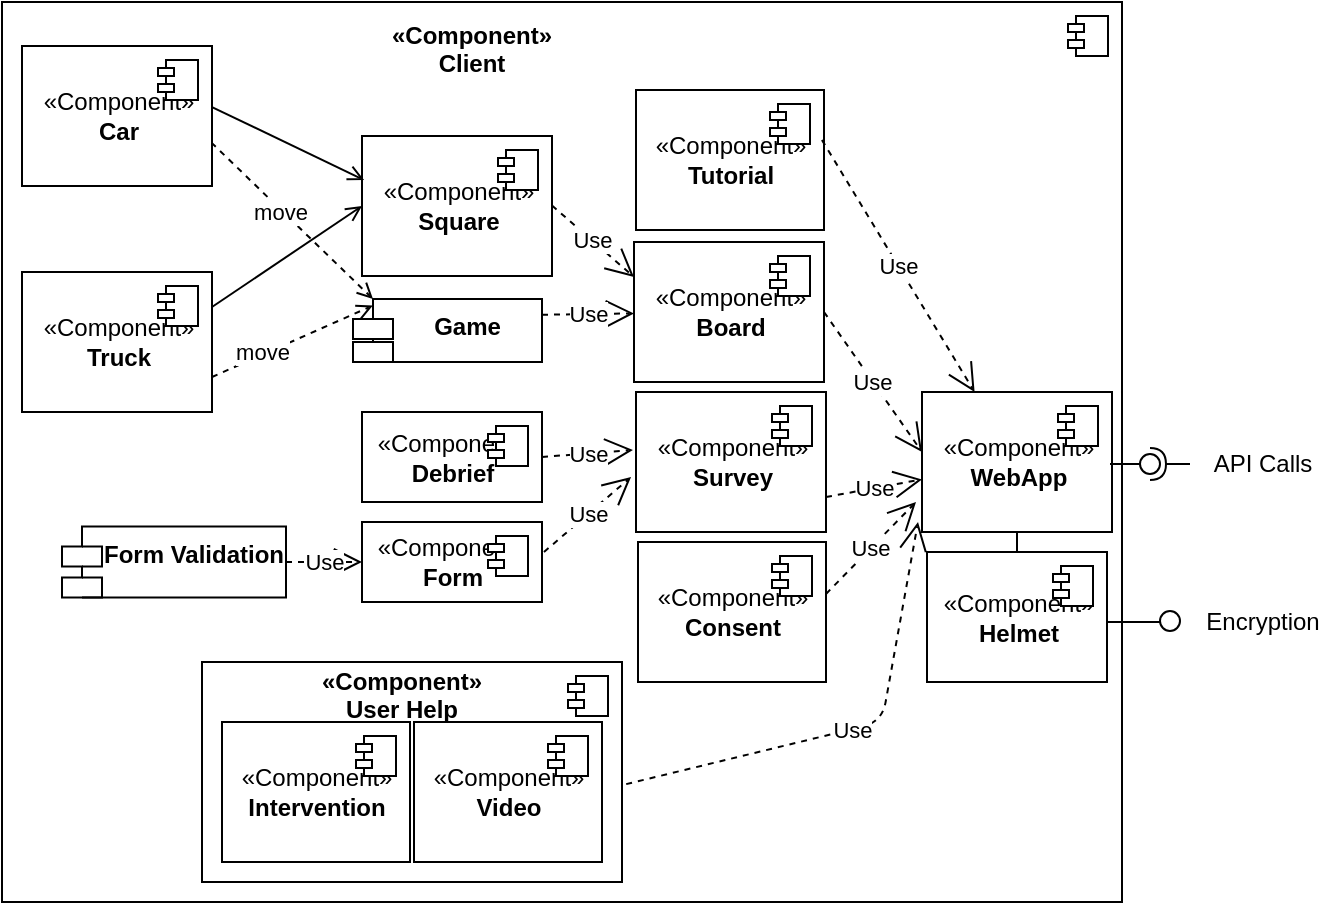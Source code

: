 <mxfile version="13.6.10" type="device"><diagram id="mB8zszQRztcOEMybGPHI" name="Page-1"><mxGraphModel dx="679" dy="1488" grid="1" gridSize="10" guides="1" tooltips="1" connect="1" arrows="1" fold="1" page="1" pageScale="1" pageWidth="850" pageHeight="1100" math="0" shadow="0"><root><mxCell id="0"/><mxCell id="1" parent="0"/><mxCell id="gf08QG2hYxoCUUtb8pZJ-1" value="" style="html=1;dropTarget=0;" vertex="1" parent="1"><mxGeometry x="100" y="-30" width="560" height="450" as="geometry"/></mxCell><mxCell id="gf08QG2hYxoCUUtb8pZJ-2" value="" style="shape=component;jettyWidth=8;jettyHeight=4;" vertex="1" parent="gf08QG2hYxoCUUtb8pZJ-1"><mxGeometry x="1" width="20" height="20" relative="1" as="geometry"><mxPoint x="-27" y="7" as="offset"/></mxGeometry></mxCell><mxCell id="gf08QG2hYxoCUUtb8pZJ-3" value="«Component»&#xA;Client" style="text;align=center;fontStyle=1;verticalAlign=middle;spacingLeft=3;spacingRight=3;strokeColor=none;rotatable=0;points=[[0,0.5],[1,0.5]];portConstraint=eastwest;" vertex="1" parent="1"><mxGeometry x="295" y="-20" width="80" height="26" as="geometry"/></mxCell><mxCell id="gf08QG2hYxoCUUtb8pZJ-7" value="«Component»&lt;br&gt;&lt;b&gt;Consent&lt;/b&gt;" style="html=1;dropTarget=0;" vertex="1" parent="1"><mxGeometry x="418" y="240" width="94" height="70" as="geometry"/></mxCell><mxCell id="gf08QG2hYxoCUUtb8pZJ-8" value="" style="shape=component;jettyWidth=8;jettyHeight=4;" vertex="1" parent="gf08QG2hYxoCUUtb8pZJ-7"><mxGeometry x="1" width="20" height="20" relative="1" as="geometry"><mxPoint x="-27" y="7" as="offset"/></mxGeometry></mxCell><mxCell id="gf08QG2hYxoCUUtb8pZJ-9" value="«Component»&lt;br&gt;&lt;b&gt;Tutorial&lt;/b&gt;" style="html=1;dropTarget=0;" vertex="1" parent="1"><mxGeometry x="417" y="14" width="94" height="70" as="geometry"/></mxCell><mxCell id="gf08QG2hYxoCUUtb8pZJ-10" value="" style="shape=component;jettyWidth=8;jettyHeight=4;" vertex="1" parent="gf08QG2hYxoCUUtb8pZJ-9"><mxGeometry x="1" width="20" height="20" relative="1" as="geometry"><mxPoint x="-27" y="7" as="offset"/></mxGeometry></mxCell><mxCell id="gf08QG2hYxoCUUtb8pZJ-11" value="«Component»&lt;br&gt;&lt;b&gt;Board&lt;/b&gt;" style="html=1;dropTarget=0;" vertex="1" parent="1"><mxGeometry x="416" y="90" width="95" height="70" as="geometry"/></mxCell><mxCell id="gf08QG2hYxoCUUtb8pZJ-12" value="" style="shape=component;jettyWidth=8;jettyHeight=4;" vertex="1" parent="gf08QG2hYxoCUUtb8pZJ-11"><mxGeometry x="1" width="20" height="20" relative="1" as="geometry"><mxPoint x="-27" y="7" as="offset"/></mxGeometry></mxCell><mxCell id="gf08QG2hYxoCUUtb8pZJ-13" value="«Component»&lt;br&gt;&lt;b&gt;Survey&lt;/b&gt;" style="html=1;dropTarget=0;" vertex="1" parent="1"><mxGeometry x="417" y="165" width="95" height="70" as="geometry"/></mxCell><mxCell id="gf08QG2hYxoCUUtb8pZJ-14" value="" style="shape=component;jettyWidth=8;jettyHeight=4;" vertex="1" parent="gf08QG2hYxoCUUtb8pZJ-13"><mxGeometry x="1" width="20" height="20" relative="1" as="geometry"><mxPoint x="-27" y="7" as="offset"/></mxGeometry></mxCell><mxCell id="gf08QG2hYxoCUUtb8pZJ-15" value="«Component»&lt;br&gt;&lt;b&gt;WebApp&lt;/b&gt;" style="html=1;dropTarget=0;" vertex="1" parent="1"><mxGeometry x="560" y="165" width="95" height="70" as="geometry"/></mxCell><mxCell id="gf08QG2hYxoCUUtb8pZJ-16" value="" style="shape=component;jettyWidth=8;jettyHeight=4;" vertex="1" parent="gf08QG2hYxoCUUtb8pZJ-15"><mxGeometry x="1" width="20" height="20" relative="1" as="geometry"><mxPoint x="-27" y="7" as="offset"/></mxGeometry></mxCell><mxCell id="gf08QG2hYxoCUUtb8pZJ-27" value="Use" style="endArrow=open;endSize=12;dashed=1;html=1;exitX=1;exitY=0.371;exitDx=0;exitDy=0;exitPerimeter=0;" edge="1" parent="1" source="gf08QG2hYxoCUUtb8pZJ-7"><mxGeometry width="160" relative="1" as="geometry"><mxPoint x="527.5" y="34.5" as="sourcePoint"/><mxPoint x="557" y="220" as="targetPoint"/></mxGeometry></mxCell><mxCell id="gf08QG2hYxoCUUtb8pZJ-28" value="Use" style="endArrow=open;endSize=12;dashed=1;html=1;exitX=0.989;exitY=0.357;exitDx=0;exitDy=0;exitPerimeter=0;" edge="1" parent="1" source="gf08QG2hYxoCUUtb8pZJ-9" target="gf08QG2hYxoCUUtb8pZJ-15"><mxGeometry width="160" relative="1" as="geometry"><mxPoint x="527.5" y="114.5" as="sourcePoint"/><mxPoint x="687.5" y="114.5" as="targetPoint"/></mxGeometry></mxCell><mxCell id="gf08QG2hYxoCUUtb8pZJ-29" value="Use" style="endArrow=open;endSize=12;dashed=1;html=1;exitX=1;exitY=0.75;exitDx=0;exitDy=0;" edge="1" parent="1" source="gf08QG2hYxoCUUtb8pZJ-13" target="gf08QG2hYxoCUUtb8pZJ-15"><mxGeometry width="160" relative="1" as="geometry"><mxPoint x="535" y="280" as="sourcePoint"/><mxPoint x="695" y="280" as="targetPoint"/></mxGeometry></mxCell><mxCell id="gf08QG2hYxoCUUtb8pZJ-30" value="Use" style="endArrow=open;endSize=12;dashed=1;html=1;exitX=1;exitY=0.5;exitDx=0;exitDy=0;" edge="1" parent="1" source="gf08QG2hYxoCUUtb8pZJ-11"><mxGeometry width="160" relative="1" as="geometry"><mxPoint x="535" y="194.5" as="sourcePoint"/><mxPoint x="560" y="195" as="targetPoint"/></mxGeometry></mxCell><mxCell id="gf08QG2hYxoCUUtb8pZJ-36" value="" style="rounded=0;orthogonalLoop=1;jettySize=auto;html=1;endArrow=none;endFill=0;" edge="1" parent="1"><mxGeometry relative="1" as="geometry"><mxPoint x="652" y="280" as="sourcePoint"/><mxPoint x="682" y="280" as="targetPoint"/></mxGeometry></mxCell><mxCell id="gf08QG2hYxoCUUtb8pZJ-38" value="" style="ellipse;whiteSpace=wrap;html=1;fontFamily=Helvetica;fontSize=12;fontColor=#000000;align=center;strokeColor=#000000;fillColor=#ffffff;points=[];aspect=fixed;resizable=0;" vertex="1" parent="1"><mxGeometry x="679" y="274.5" width="10" height="10" as="geometry"/></mxCell><mxCell id="gf08QG2hYxoCUUtb8pZJ-64" style="rounded=0;orthogonalLoop=1;jettySize=auto;html=1;exitX=0.5;exitY=0;exitDx=0;exitDy=0;endArrow=none;endFill=0;" edge="1" parent="1" source="gf08QG2hYxoCUUtb8pZJ-41" target="gf08QG2hYxoCUUtb8pZJ-15"><mxGeometry relative="1" as="geometry"/></mxCell><mxCell id="gf08QG2hYxoCUUtb8pZJ-41" value="«Component»&lt;br&gt;&lt;b&gt;Helmet&lt;/b&gt;" style="html=1;dropTarget=0;" vertex="1" parent="1"><mxGeometry x="562.5" y="245" width="90" height="65" as="geometry"/></mxCell><mxCell id="gf08QG2hYxoCUUtb8pZJ-42" value="" style="shape=component;jettyWidth=8;jettyHeight=4;" vertex="1" parent="gf08QG2hYxoCUUtb8pZJ-41"><mxGeometry x="1" width="20" height="20" relative="1" as="geometry"><mxPoint x="-27" y="7" as="offset"/></mxGeometry></mxCell><mxCell id="gf08QG2hYxoCUUtb8pZJ-43" value="Encryption" style="text;html=1;align=center;verticalAlign=middle;resizable=0;points=[];autosize=1;" vertex="1" parent="1"><mxGeometry x="695" y="270" width="70" height="20" as="geometry"/></mxCell><mxCell id="gf08QG2hYxoCUUtb8pZJ-46" value="«Component»&lt;br&gt;&lt;b&gt;Square&lt;/b&gt;" style="html=1;dropTarget=0;" vertex="1" parent="1"><mxGeometry x="280" y="37" width="95" height="70" as="geometry"/></mxCell><mxCell id="gf08QG2hYxoCUUtb8pZJ-47" value="" style="shape=component;jettyWidth=8;jettyHeight=4;" vertex="1" parent="gf08QG2hYxoCUUtb8pZJ-46"><mxGeometry x="1" width="20" height="20" relative="1" as="geometry"><mxPoint x="-27" y="7" as="offset"/></mxGeometry></mxCell><mxCell id="gf08QG2hYxoCUUtb8pZJ-65" style="edgeStyle=none;rounded=0;orthogonalLoop=1;jettySize=auto;html=1;entryX=0;entryY=0;entryDx=10;entryDy=0;entryPerimeter=0;endArrow=open;endFill=0;exitX=0.997;exitY=0.69;exitDx=0;exitDy=0;exitPerimeter=0;dashed=1;" edge="1" parent="1" source="gf08QG2hYxoCUUtb8pZJ-51" target="gf08QG2hYxoCUUtb8pZJ-61"><mxGeometry relative="1" as="geometry"/></mxCell><mxCell id="gf08QG2hYxoCUUtb8pZJ-69" value="move" style="edgeLabel;html=1;align=center;verticalAlign=middle;resizable=0;points=[];" vertex="1" connectable="0" parent="gf08QG2hYxoCUUtb8pZJ-65"><mxGeometry x="-0.143" y="-1" relative="1" as="geometry"><mxPoint as="offset"/></mxGeometry></mxCell><mxCell id="gf08QG2hYxoCUUtb8pZJ-107" style="rounded=0;orthogonalLoop=1;jettySize=auto;html=1;entryX=0.011;entryY=0.314;entryDx=0;entryDy=0;entryPerimeter=0;endArrow=open;endFill=0;exitX=1;exitY=0.436;exitDx=0;exitDy=0;exitPerimeter=0;" edge="1" parent="1" source="gf08QG2hYxoCUUtb8pZJ-51" target="gf08QG2hYxoCUUtb8pZJ-46"><mxGeometry relative="1" as="geometry"/></mxCell><mxCell id="gf08QG2hYxoCUUtb8pZJ-51" value="«Component»&lt;br&gt;&lt;b&gt;Car&lt;/b&gt;" style="html=1;dropTarget=0;" vertex="1" parent="1"><mxGeometry x="110" y="-8" width="95" height="70" as="geometry"/></mxCell><mxCell id="gf08QG2hYxoCUUtb8pZJ-52" value="" style="shape=component;jettyWidth=8;jettyHeight=4;" vertex="1" parent="gf08QG2hYxoCUUtb8pZJ-51"><mxGeometry x="1" width="20" height="20" relative="1" as="geometry"><mxPoint x="-27" y="7" as="offset"/></mxGeometry></mxCell><mxCell id="gf08QG2hYxoCUUtb8pZJ-67" style="edgeStyle=none;rounded=0;orthogonalLoop=1;jettySize=auto;html=1;exitX=1;exitY=0.75;exitDx=0;exitDy=0;entryX=0.105;entryY=0.104;entryDx=0;entryDy=0;entryPerimeter=0;endArrow=open;endFill=0;dashed=1;" edge="1" parent="1" source="gf08QG2hYxoCUUtb8pZJ-53" target="gf08QG2hYxoCUUtb8pZJ-61"><mxGeometry relative="1" as="geometry"/></mxCell><mxCell id="gf08QG2hYxoCUUtb8pZJ-68" value="move" style="edgeLabel;html=1;align=center;verticalAlign=middle;resizable=0;points=[];" vertex="1" connectable="0" parent="gf08QG2hYxoCUUtb8pZJ-67"><mxGeometry x="-0.37" y="2" relative="1" as="geometry"><mxPoint as="offset"/></mxGeometry></mxCell><mxCell id="gf08QG2hYxoCUUtb8pZJ-108" style="edgeStyle=none;rounded=0;orthogonalLoop=1;jettySize=auto;html=1;exitX=1;exitY=0.25;exitDx=0;exitDy=0;entryX=0;entryY=0.5;entryDx=0;entryDy=0;endArrow=open;endFill=0;" edge="1" parent="1" source="gf08QG2hYxoCUUtb8pZJ-53" target="gf08QG2hYxoCUUtb8pZJ-46"><mxGeometry relative="1" as="geometry"/></mxCell><mxCell id="gf08QG2hYxoCUUtb8pZJ-53" value="«Component»&lt;br&gt;&lt;b&gt;Truck&lt;/b&gt;" style="html=1;dropTarget=0;" vertex="1" parent="1"><mxGeometry x="110" y="105" width="95" height="70" as="geometry"/></mxCell><mxCell id="gf08QG2hYxoCUUtb8pZJ-54" value="" style="shape=component;jettyWidth=8;jettyHeight=4;" vertex="1" parent="gf08QG2hYxoCUUtb8pZJ-53"><mxGeometry x="1" width="20" height="20" relative="1" as="geometry"><mxPoint x="-27" y="7" as="offset"/></mxGeometry></mxCell><mxCell id="gf08QG2hYxoCUUtb8pZJ-61" value="Game" style="shape=module;align=left;spacingLeft=20;align=center;verticalAlign=top;fontStyle=1" vertex="1" parent="1"><mxGeometry x="275.5" y="118.5" width="94.5" height="31.5" as="geometry"/></mxCell><mxCell id="gf08QG2hYxoCUUtb8pZJ-62" value="Use" style="endArrow=open;endSize=12;dashed=1;html=1;exitX=1;exitY=0.25;exitDx=0;exitDy=0;" edge="1" parent="1" source="gf08QG2hYxoCUUtb8pZJ-61" target="gf08QG2hYxoCUUtb8pZJ-11"><mxGeometry width="160" relative="1" as="geometry"><mxPoint x="220" y="157" as="sourcePoint"/><mxPoint x="441.529" y="37" as="targetPoint"/></mxGeometry></mxCell><mxCell id="gf08QG2hYxoCUUtb8pZJ-70" value="API Calls" style="text;html=1;align=center;verticalAlign=middle;resizable=0;points=[];autosize=1;" vertex="1" parent="1"><mxGeometry x="700" y="191" width="60" height="20" as="geometry"/></mxCell><mxCell id="gf08QG2hYxoCUUtb8pZJ-71" value="«Component»&lt;br&gt;&lt;div&gt;&lt;b&gt;Debrief&lt;/b&gt;&lt;br&gt;&lt;/div&gt;" style="html=1;dropTarget=0;" vertex="1" parent="1"><mxGeometry x="280" y="175" width="90" height="45" as="geometry"/></mxCell><mxCell id="gf08QG2hYxoCUUtb8pZJ-72" value="" style="shape=component;jettyWidth=8;jettyHeight=4;" vertex="1" parent="gf08QG2hYxoCUUtb8pZJ-71"><mxGeometry x="1" width="20" height="20" relative="1" as="geometry"><mxPoint x="-27" y="7" as="offset"/></mxGeometry></mxCell><mxCell id="gf08QG2hYxoCUUtb8pZJ-73" value="«Component»&lt;br&gt;&lt;b&gt;Form&lt;/b&gt;" style="html=1;dropTarget=0;" vertex="1" parent="1"><mxGeometry x="280" y="230" width="90" height="40" as="geometry"/></mxCell><mxCell id="gf08QG2hYxoCUUtb8pZJ-74" value="" style="shape=component;jettyWidth=8;jettyHeight=4;" vertex="1" parent="gf08QG2hYxoCUUtb8pZJ-73"><mxGeometry x="1" width="20" height="20" relative="1" as="geometry"><mxPoint x="-27" y="7" as="offset"/></mxGeometry></mxCell><mxCell id="gf08QG2hYxoCUUtb8pZJ-75" value="Form Validation" style="shape=module;align=left;spacingLeft=20;align=center;verticalAlign=top;fontStyle=1" vertex="1" parent="1"><mxGeometry x="130" y="232.25" width="112" height="35.5" as="geometry"/></mxCell><mxCell id="gf08QG2hYxoCUUtb8pZJ-76" value="Use" style="endArrow=open;endSize=12;dashed=1;html=1;" edge="1" parent="1" source="gf08QG2hYxoCUUtb8pZJ-75" target="gf08QG2hYxoCUUtb8pZJ-73"><mxGeometry width="160" relative="1" as="geometry"><mxPoint x="370" y="200" as="sourcePoint"/><mxPoint x="530" y="200" as="targetPoint"/></mxGeometry></mxCell><mxCell id="gf08QG2hYxoCUUtb8pZJ-101" value="Use" style="endArrow=open;endSize=12;dashed=1;html=1;entryX=0;entryY=0.25;entryDx=0;entryDy=0;" edge="1" parent="1" target="gf08QG2hYxoCUUtb8pZJ-11"><mxGeometry width="160" relative="1" as="geometry"><mxPoint x="375" y="71.75" as="sourcePoint"/><mxPoint x="535" y="71.75" as="targetPoint"/></mxGeometry></mxCell><mxCell id="gf08QG2hYxoCUUtb8pZJ-102" value="Use" style="endArrow=open;endSize=12;dashed=1;html=1;exitX=1;exitY=0.5;exitDx=0;exitDy=0;entryX=-0.016;entryY=0.414;entryDx=0;entryDy=0;entryPerimeter=0;" edge="1" parent="1" source="gf08QG2hYxoCUUtb8pZJ-71" target="gf08QG2hYxoCUUtb8pZJ-13"><mxGeometry width="160" relative="1" as="geometry"><mxPoint x="379" y="197.835" as="sourcePoint"/><mxPoint x="425" y="197.159" as="targetPoint"/></mxGeometry></mxCell><mxCell id="gf08QG2hYxoCUUtb8pZJ-103" value="Use" style="endArrow=open;endSize=12;dashed=1;html=1;entryX=-0.026;entryY=0.607;entryDx=0;entryDy=0;entryPerimeter=0;exitX=1.011;exitY=0.375;exitDx=0;exitDy=0;exitPerimeter=0;" edge="1" parent="1" source="gf08QG2hYxoCUUtb8pZJ-73" target="gf08QG2hYxoCUUtb8pZJ-13"><mxGeometry width="160" relative="1" as="geometry"><mxPoint x="180" y="260" as="sourcePoint"/><mxPoint x="340" y="260" as="targetPoint"/></mxGeometry></mxCell><mxCell id="gf08QG2hYxoCUUtb8pZJ-104" value="" style="rounded=0;orthogonalLoop=1;jettySize=auto;html=1;endArrow=none;endFill=0;" edge="1" target="gf08QG2hYxoCUUtb8pZJ-106" parent="1"><mxGeometry relative="1" as="geometry"><mxPoint x="654" y="201" as="sourcePoint"/></mxGeometry></mxCell><mxCell id="gf08QG2hYxoCUUtb8pZJ-105" value="" style="rounded=0;orthogonalLoop=1;jettySize=auto;html=1;endArrow=halfCircle;endFill=0;entryX=0.5;entryY=0.5;entryDx=0;entryDy=0;endSize=6;strokeWidth=1;" edge="1" target="gf08QG2hYxoCUUtb8pZJ-106" parent="1"><mxGeometry relative="1" as="geometry"><mxPoint x="694" y="201" as="sourcePoint"/></mxGeometry></mxCell><mxCell id="gf08QG2hYxoCUUtb8pZJ-106" value="" style="ellipse;whiteSpace=wrap;html=1;fontFamily=Helvetica;fontSize=12;fontColor=#000000;align=center;strokeColor=#000000;fillColor=#ffffff;points=[];aspect=fixed;resizable=0;" vertex="1" parent="1"><mxGeometry x="669" y="196" width="10" height="10" as="geometry"/></mxCell><mxCell id="gf08QG2hYxoCUUtb8pZJ-111" value="Use" style="endArrow=open;endSize=12;dashed=1;html=1;entryX=-0.021;entryY=0.929;entryDx=0;entryDy=0;entryPerimeter=0;exitX=1.01;exitY=0.555;exitDx=0;exitDy=0;exitPerimeter=0;" edge="1" parent="1" source="gf08QG2hYxoCUUtb8pZJ-118" target="gf08QG2hYxoCUUtb8pZJ-15"><mxGeometry width="160" relative="1" as="geometry"><mxPoint x="512" y="360" as="sourcePoint"/><mxPoint x="672" y="360" as="targetPoint"/><Array as="points"><mxPoint x="540" y="330"/></Array></mxGeometry></mxCell><mxCell id="gf08QG2hYxoCUUtb8pZJ-122" value="" style="group" vertex="1" connectable="0" parent="1"><mxGeometry x="200" y="300" width="210" height="110" as="geometry"/></mxCell><mxCell id="gf08QG2hYxoCUUtb8pZJ-121" value="" style="group" vertex="1" connectable="0" parent="gf08QG2hYxoCUUtb8pZJ-122"><mxGeometry width="210" height="110" as="geometry"/></mxCell><mxCell id="gf08QG2hYxoCUUtb8pZJ-118" value="" style="html=1;dropTarget=0;" vertex="1" parent="gf08QG2hYxoCUUtb8pZJ-121"><mxGeometry width="210" height="110" as="geometry"/></mxCell><mxCell id="gf08QG2hYxoCUUtb8pZJ-119" value="" style="shape=component;jettyWidth=8;jettyHeight=4;" vertex="1" parent="gf08QG2hYxoCUUtb8pZJ-118"><mxGeometry x="1" width="20" height="20" relative="1" as="geometry"><mxPoint x="-27" y="7" as="offset"/></mxGeometry></mxCell><mxCell id="gf08QG2hYxoCUUtb8pZJ-109" value="«Component»&lt;br&gt;&lt;b&gt;Video&lt;br&gt;&lt;/b&gt;" style="html=1;dropTarget=0;" vertex="1" parent="gf08QG2hYxoCUUtb8pZJ-121"><mxGeometry x="106" y="30" width="94" height="70" as="geometry"/></mxCell><mxCell id="gf08QG2hYxoCUUtb8pZJ-110" value="" style="shape=component;jettyWidth=8;jettyHeight=4;" vertex="1" parent="gf08QG2hYxoCUUtb8pZJ-109"><mxGeometry x="1" width="20" height="20" relative="1" as="geometry"><mxPoint x="-27" y="7" as="offset"/></mxGeometry></mxCell><mxCell id="gf08QG2hYxoCUUtb8pZJ-112" value="«Component»&lt;br&gt;&lt;div&gt;&lt;b&gt;Intervention &lt;br&gt;&lt;/b&gt;&lt;/div&gt;" style="html=1;dropTarget=0;" vertex="1" parent="gf08QG2hYxoCUUtb8pZJ-121"><mxGeometry x="10" y="30" width="94" height="70" as="geometry"/></mxCell><mxCell id="gf08QG2hYxoCUUtb8pZJ-113" value="" style="shape=component;jettyWidth=8;jettyHeight=4;" vertex="1" parent="gf08QG2hYxoCUUtb8pZJ-112"><mxGeometry x="1" width="20" height="20" relative="1" as="geometry"><mxPoint x="-27" y="7" as="offset"/></mxGeometry></mxCell><mxCell id="gf08QG2hYxoCUUtb8pZJ-120" value="«Component»&#xA;User Help&#xA;" style="text;align=center;fontStyle=1;verticalAlign=middle;spacingLeft=3;spacingRight=3;strokeColor=none;rotatable=0;points=[[0,0.5],[1,0.5]];portConstraint=eastwest;" vertex="1" parent="gf08QG2hYxoCUUtb8pZJ-122"><mxGeometry x="60" y="10" width="80" height="26" as="geometry"/></mxCell></root></mxGraphModel></diagram></mxfile>